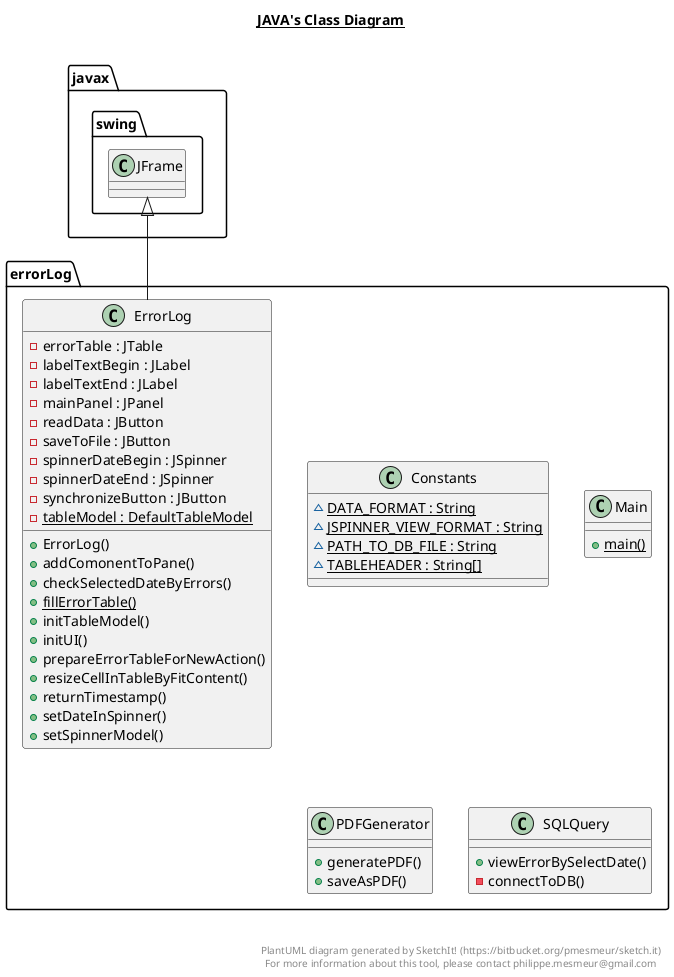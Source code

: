 @startuml

title __JAVA's Class Diagram__\n

  namespace errorLog {
    class Constants {
        {static} ~ DATA_FORMAT : String
        {static} ~ JSPINNER_VIEW_FORMAT : String
        {static} ~ PATH_TO_DB_FILE : String
        {static} ~ TABLEHEADER : String[]
    }
  }
  

  namespace errorLog  {
    class ErrorLog {
        - errorTable : JTable
        - labelTextBegin : JLabel
        - labelTextEnd : JLabel
        - mainPanel : JPanel
        - readData : JButton
        - saveToFile : JButton
        - spinnerDateBegin : JSpinner
        - spinnerDateEnd : JSpinner
        - synchronizeButton : JButton
        {static} - tableModel : DefaultTableModel
        + ErrorLog()
        + addComonentToPane()
        + checkSelectedDateByErrors()
        {static} + fillErrorTable()
        + initTableModel()
        + initUI()
        + prepareErrorTableForNewAction()
        + resizeCellInTableByFitContent()
        + returnTimestamp()
        + setDateInSpinner()
        + setSpinnerModel()
    }
  }
  

  namespace errorLog {
    class Main {
        {static} + main()
    }
  }
  

  namespace errorLog {
    class PDFGenerator {
        + generatePDF()
        + saveAsPDF()
    }
  }
  

  namespace errorLog {
    class SQLQuery {
        + viewErrorBySelectDate()
        - connectToDB()
    }
  }
  

  ErrorLog -up-|> javax.swing.JFrame


right footer


PlantUML diagram generated by SketchIt! (https://bitbucket.org/pmesmeur/sketch.it)
For more information about this tool, please contact philippe.mesmeur@gmail.com
endfooter

@enduml
